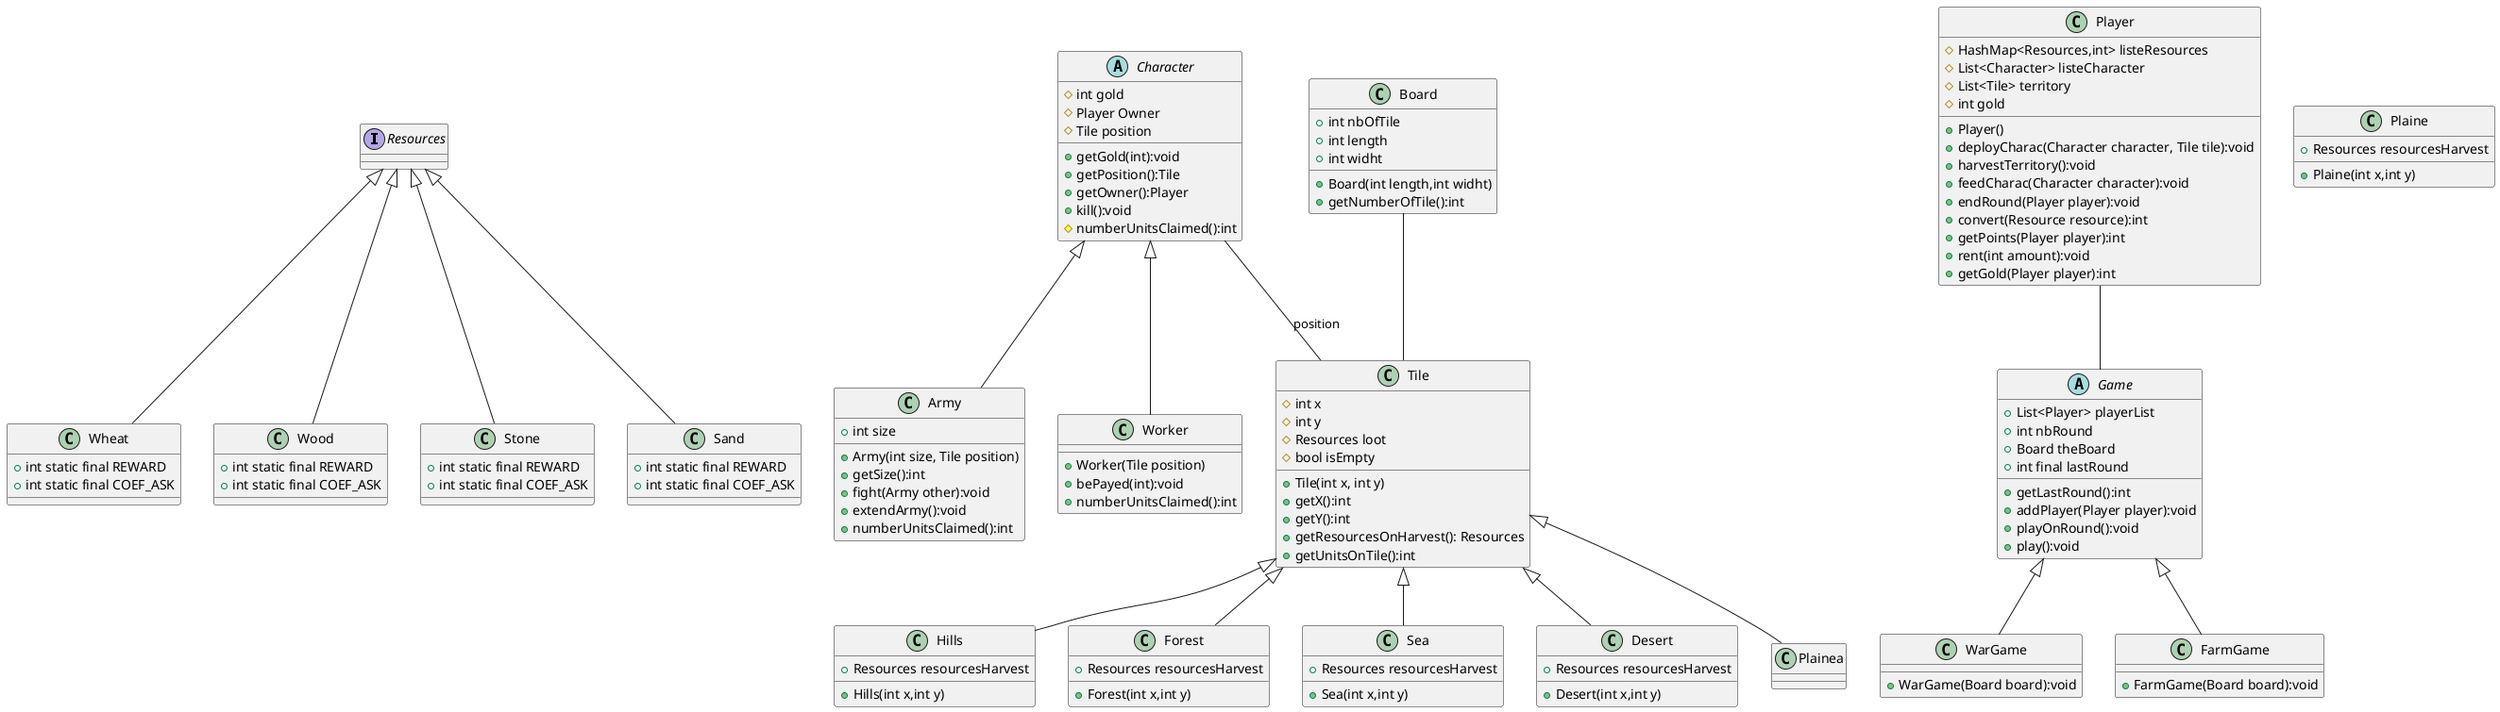 @startuml
/'################################## Resources ##################################'/
interface Resources{

}
class Wheat{
+ int static final REWARD
+ int static final COEF_ASK

}
class Wood{
+ int static final REWARD
+ int static final COEF_ASK

}
class Stone{
+ int static final REWARD
+ int static final COEF_ASK

}
class Sand{
+ int static final REWARD
+ int static final COEF_ASK

}

/'====> definition'/

Resources <|-- Wheat
Resources <|-- Wood
Resources <|-- Stone
Resources <|-- Sand
/'################################################################################'/

/'################################## Character ##################################'/
abstract class Character{
# int gold
# Player Owner
# Tile position
+ getGold(int):void
+ getPosition():Tile
+ getOwner():Player
+ kill():void
# numberUnitsClaimed():int
}
/' mettre les fonctions qui servent à nourrir et payer dans player plutot pour pouvoir gerer les ressources directement dans player '/
class Army{
+ int size

+ Army(int size, Tile position)
+ getSize():int
+ fight(Army other):void
+ extendArmy():void
+ numberUnitsClaimed():int
}
class Worker{
+ Worker(Tile position)
+ bePayed(int):void
+ numberUnitsClaimed():int
}

/'====> definition'/
Character<|-- Army
Character<|-- Worker

/'###############################################################################'/

/'################################## Player ##################################'/
class Player{
# HashMap<Resources,int> listeResources
# List<Character> listeCharacter
# List<Tile> territory
# int gold
+ Player()
+ deployCharac(Character character, Tile tile):void
+ harvestTerritory():void
+ feedCharac(Character character):void
+ endRound(Player player):void
+ convert(Resource resource):int
+ getPoints(Player player):int
+ rent(int amount):void
+ getGold(Player player):int

}
/'############################################################################"'/

/'################################## Board ##################################'/
class Board{
+ int nbOfTile
+ int length
+ int widht
+ Board(int length,int widht)
+ getNumberOfTile():int
}
class Tile{
# int x
# int y
# Resources loot
# bool isEmpty
+ Tile(int x, int y)
+ getX():int
+ getY():int
+ getResourcesOnHarvest(): Resources
+ getUnitsOnTile():int
}
class Hills{
+ Resources resourcesHarvest
+ Hills(int x,int y)
}

class Forest{
+ Resources resourcesHarvest
+ Forest(int x,int y)
}

class Plaine{
+ Resources resourcesHarvest
+ Plaine(int x,int y)
}

class Sea{
+ Resources resourcesHarvest
+ Sea(int x,int y)
} 
class Desert{
+ Resources resourcesHarvest
+ Desert(int x,int y)
}

/'====> definition'/
Board -- Tile
Tile <|-- Hills
Tile <|-- Forest
Tile <|-- Plainea	
Tile <|-- Sea
Tile <|-- Desert

/'###########################################################################"'/
/'#################################### Game #################################"'/


abstract class Game{

+ List<Player> playerList
+ int nbRound
+ Board theBoard
+ int final lastRound

+ getLastRound():int
+ addPlayer(Player player):void
+ playOnRound():void
+ play():void


}
class WarGame{

+ WarGame(Board board):void
}

class FarmGame{

+ FarmGame(Board board):void
}

Game <|-- FarmGame
Game <|-- WarGame

/'###########################################################################"'/

Character -- Tile:position
Player -- Game
/'Tile -- Resources:Harvest
Player -- Character:deploy'/
@enduml